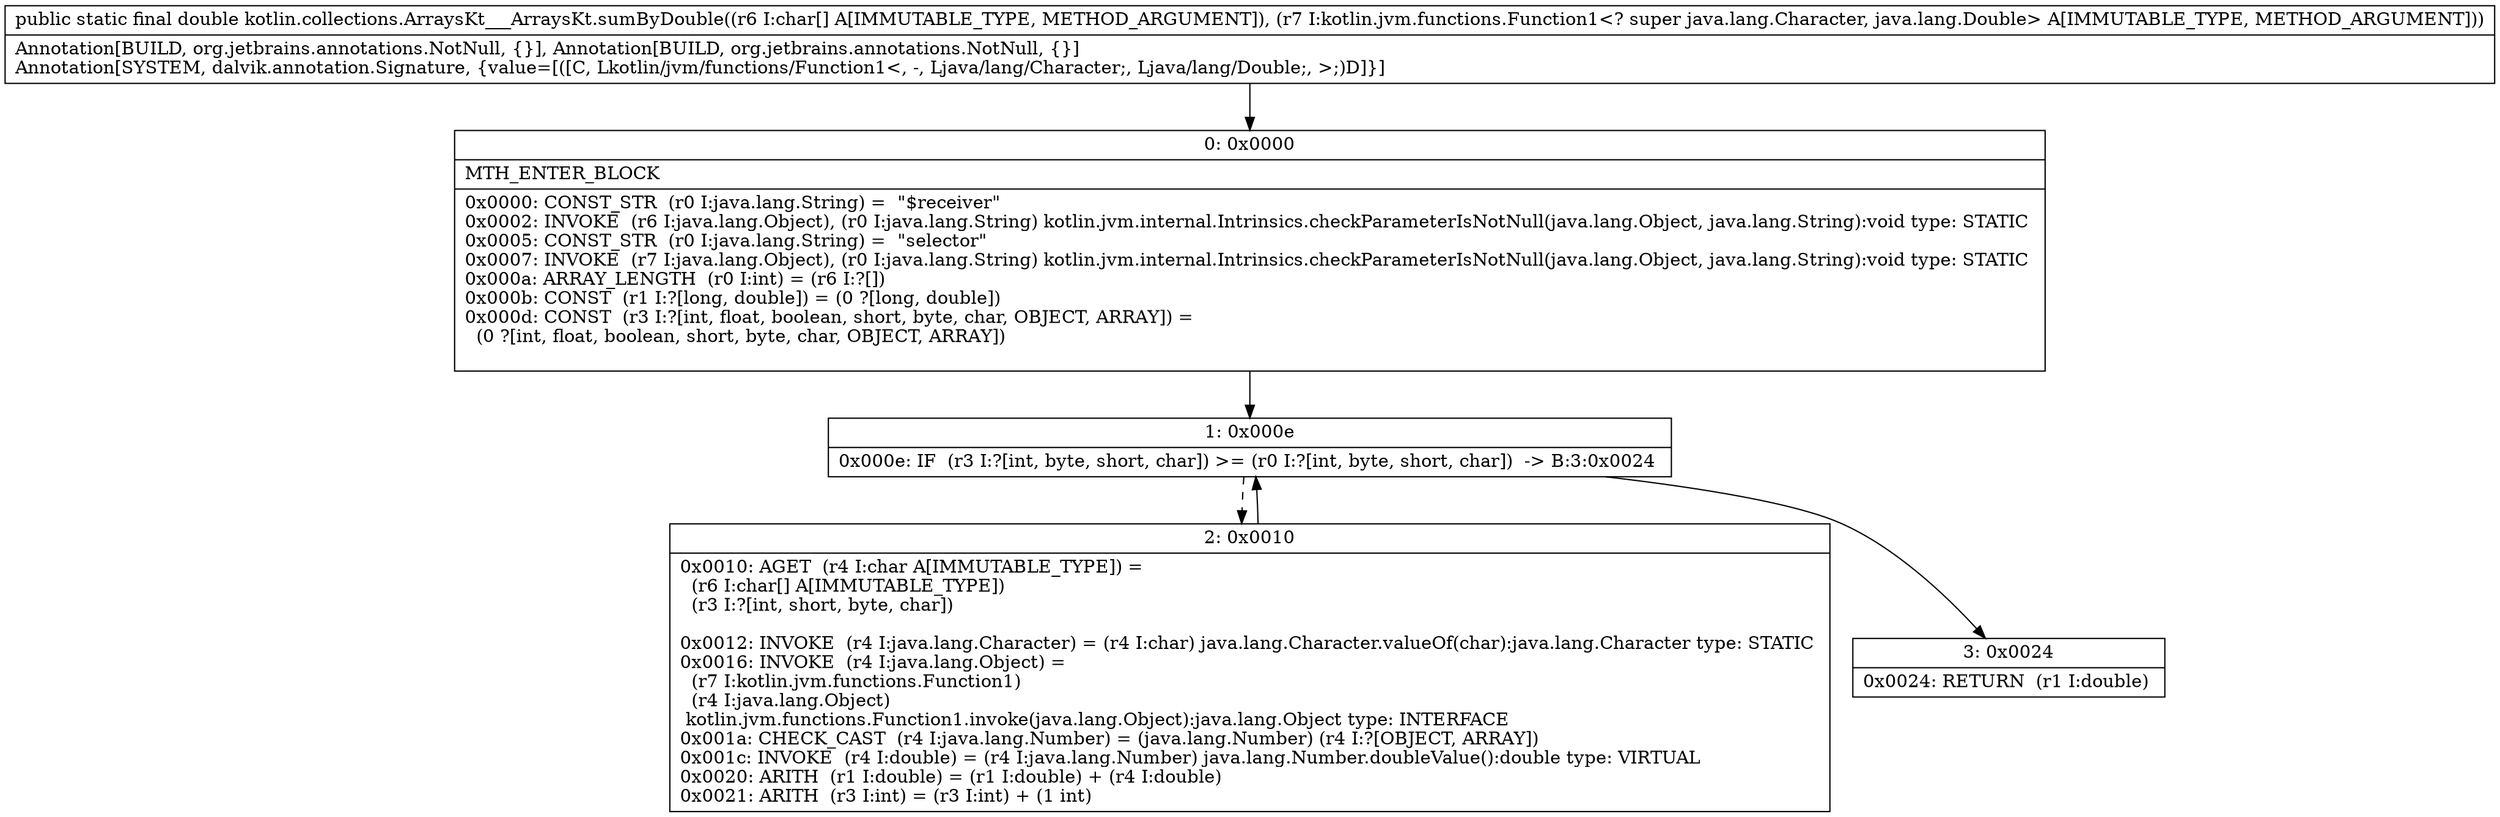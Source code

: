 digraph "CFG forkotlin.collections.ArraysKt___ArraysKt.sumByDouble([CLkotlin\/jvm\/functions\/Function1;)D" {
Node_0 [shape=record,label="{0\:\ 0x0000|MTH_ENTER_BLOCK\l|0x0000: CONST_STR  (r0 I:java.lang.String) =  \"$receiver\" \l0x0002: INVOKE  (r6 I:java.lang.Object), (r0 I:java.lang.String) kotlin.jvm.internal.Intrinsics.checkParameterIsNotNull(java.lang.Object, java.lang.String):void type: STATIC \l0x0005: CONST_STR  (r0 I:java.lang.String) =  \"selector\" \l0x0007: INVOKE  (r7 I:java.lang.Object), (r0 I:java.lang.String) kotlin.jvm.internal.Intrinsics.checkParameterIsNotNull(java.lang.Object, java.lang.String):void type: STATIC \l0x000a: ARRAY_LENGTH  (r0 I:int) = (r6 I:?[]) \l0x000b: CONST  (r1 I:?[long, double]) = (0 ?[long, double]) \l0x000d: CONST  (r3 I:?[int, float, boolean, short, byte, char, OBJECT, ARRAY]) = \l  (0 ?[int, float, boolean, short, byte, char, OBJECT, ARRAY])\l \l}"];
Node_1 [shape=record,label="{1\:\ 0x000e|0x000e: IF  (r3 I:?[int, byte, short, char]) \>= (r0 I:?[int, byte, short, char])  \-\> B:3:0x0024 \l}"];
Node_2 [shape=record,label="{2\:\ 0x0010|0x0010: AGET  (r4 I:char A[IMMUTABLE_TYPE]) = \l  (r6 I:char[] A[IMMUTABLE_TYPE])\l  (r3 I:?[int, short, byte, char])\l \l0x0012: INVOKE  (r4 I:java.lang.Character) = (r4 I:char) java.lang.Character.valueOf(char):java.lang.Character type: STATIC \l0x0016: INVOKE  (r4 I:java.lang.Object) = \l  (r7 I:kotlin.jvm.functions.Function1)\l  (r4 I:java.lang.Object)\l kotlin.jvm.functions.Function1.invoke(java.lang.Object):java.lang.Object type: INTERFACE \l0x001a: CHECK_CAST  (r4 I:java.lang.Number) = (java.lang.Number) (r4 I:?[OBJECT, ARRAY]) \l0x001c: INVOKE  (r4 I:double) = (r4 I:java.lang.Number) java.lang.Number.doubleValue():double type: VIRTUAL \l0x0020: ARITH  (r1 I:double) = (r1 I:double) + (r4 I:double) \l0x0021: ARITH  (r3 I:int) = (r3 I:int) + (1 int) \l}"];
Node_3 [shape=record,label="{3\:\ 0x0024|0x0024: RETURN  (r1 I:double) \l}"];
MethodNode[shape=record,label="{public static final double kotlin.collections.ArraysKt___ArraysKt.sumByDouble((r6 I:char[] A[IMMUTABLE_TYPE, METHOD_ARGUMENT]), (r7 I:kotlin.jvm.functions.Function1\<? super java.lang.Character, java.lang.Double\> A[IMMUTABLE_TYPE, METHOD_ARGUMENT]))  | Annotation[BUILD, org.jetbrains.annotations.NotNull, \{\}], Annotation[BUILD, org.jetbrains.annotations.NotNull, \{\}]\lAnnotation[SYSTEM, dalvik.annotation.Signature, \{value=[([C, Lkotlin\/jvm\/functions\/Function1\<, \-, Ljava\/lang\/Character;, Ljava\/lang\/Double;, \>;)D]\}]\l}"];
MethodNode -> Node_0;
Node_0 -> Node_1;
Node_1 -> Node_2[style=dashed];
Node_1 -> Node_3;
Node_2 -> Node_1;
}

